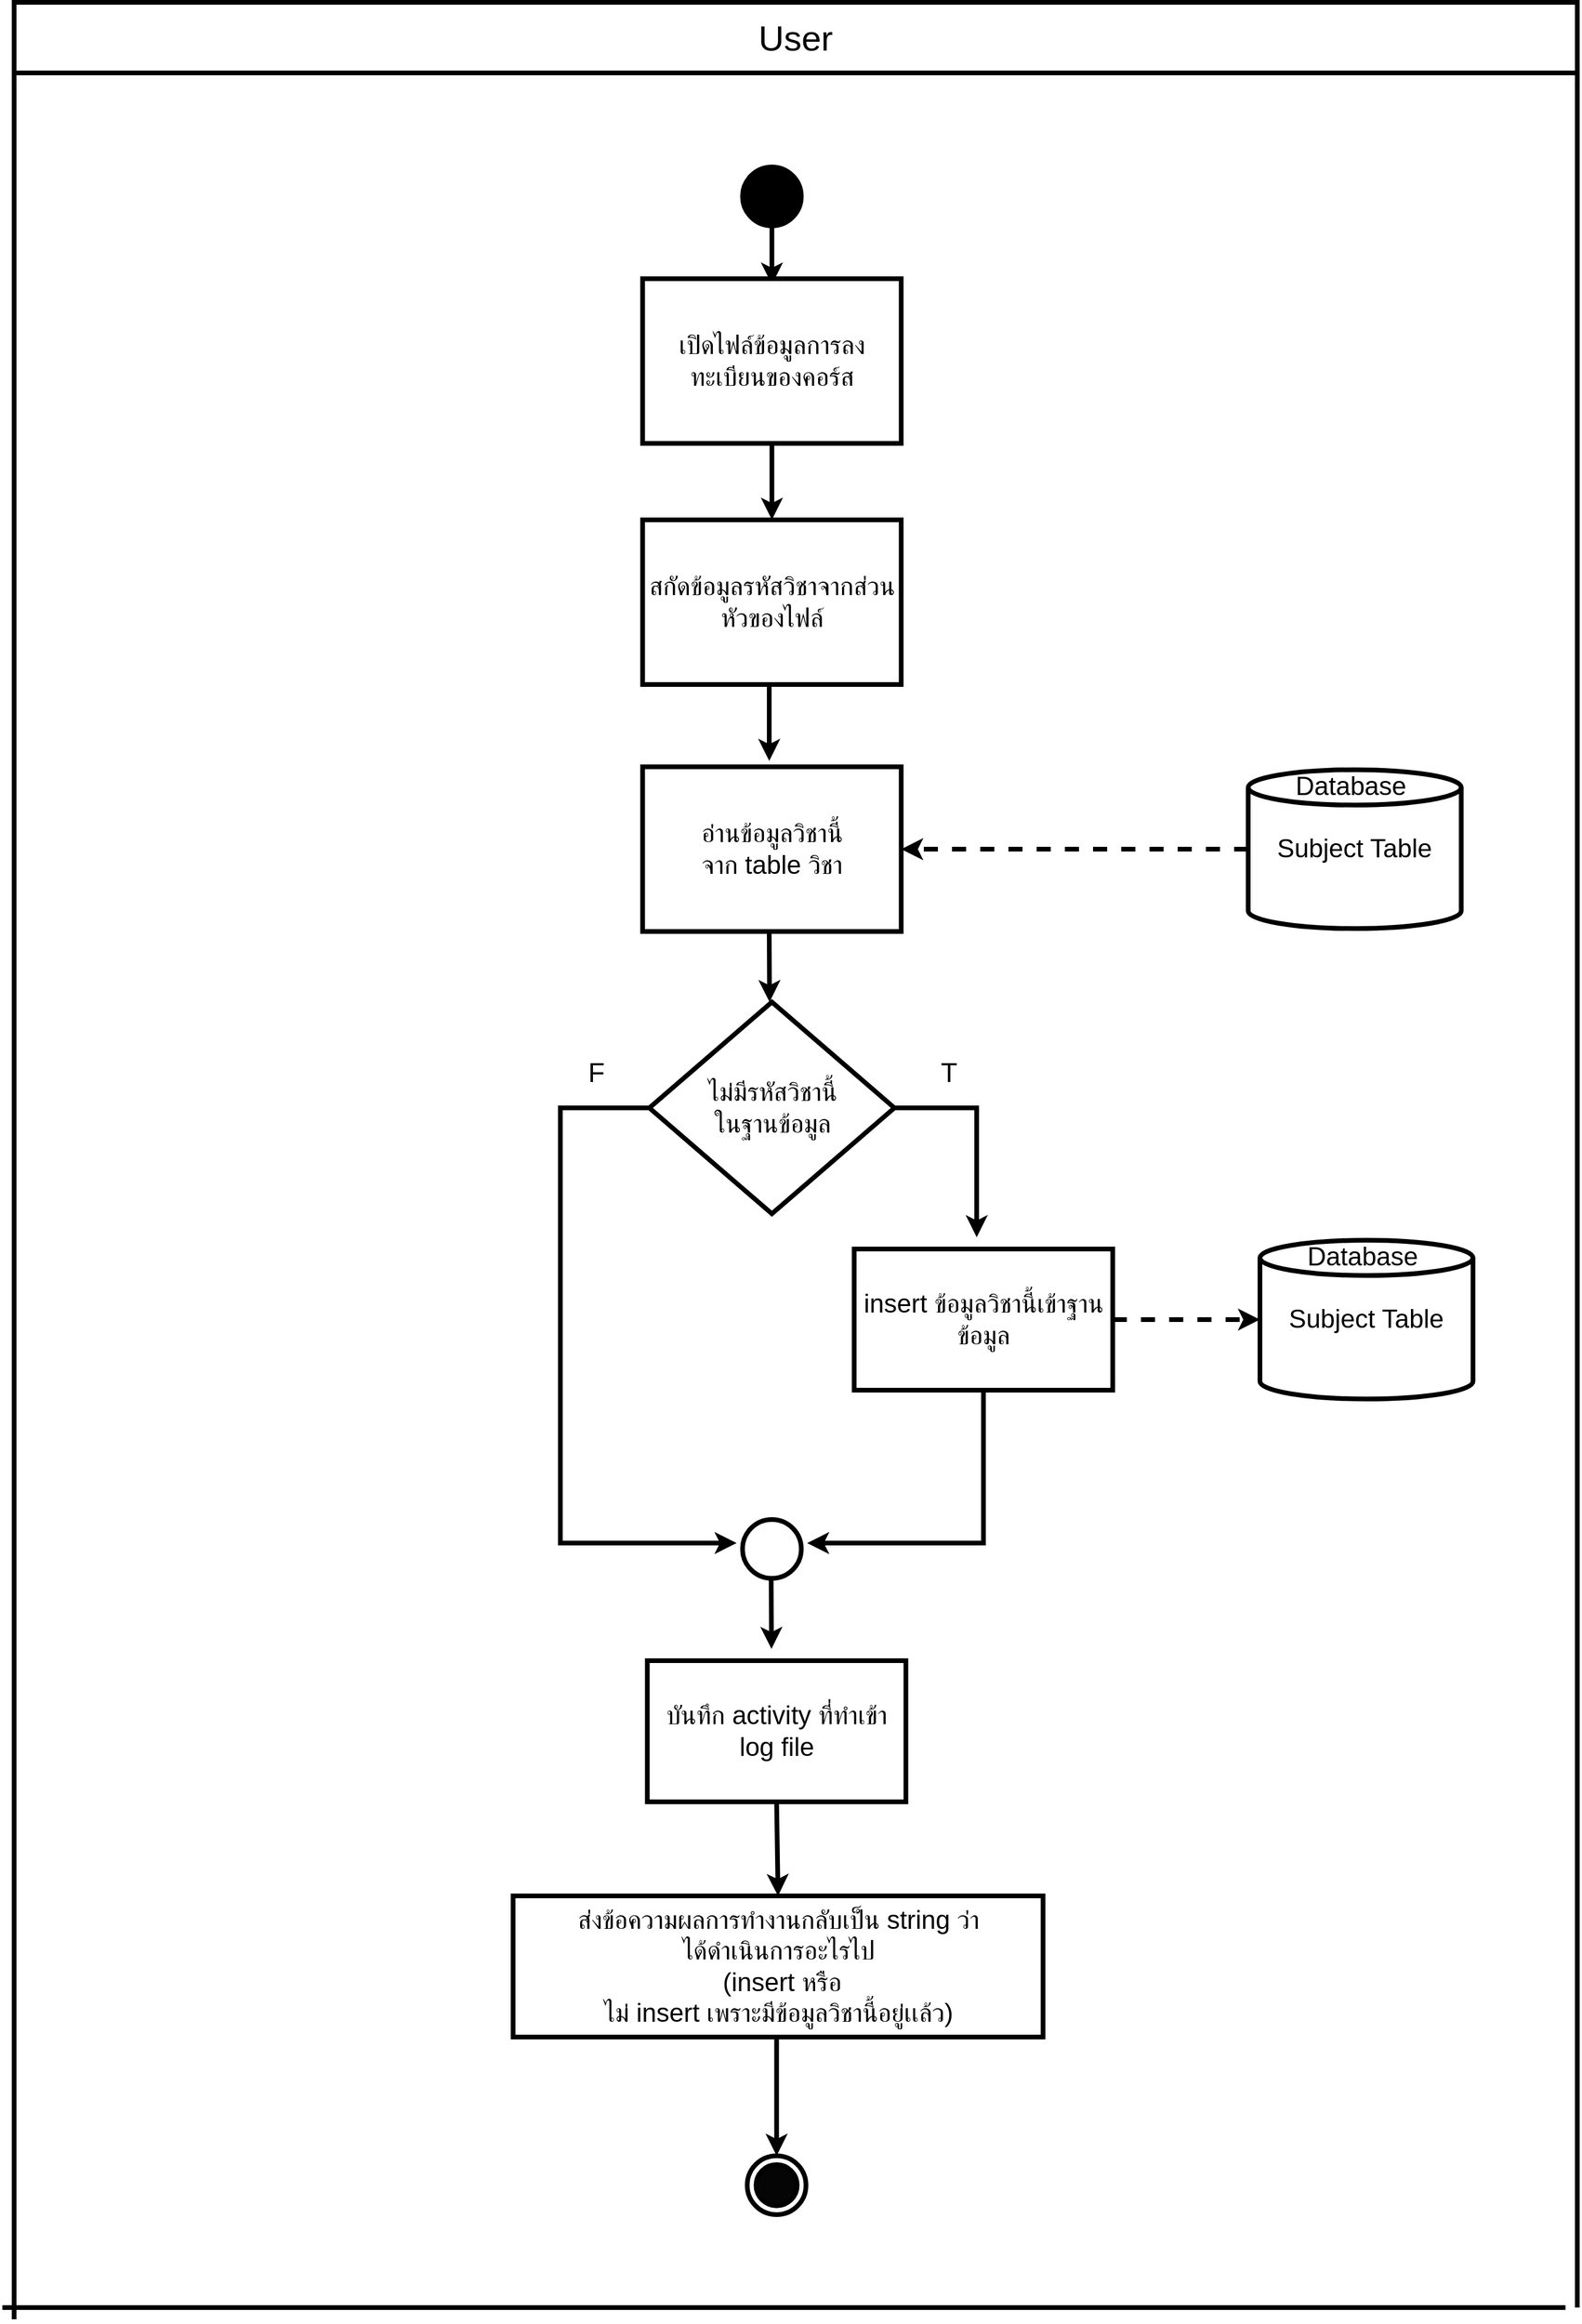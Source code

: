 <mxfile version="21.6.8" type="device">
  <diagram id="C5RBs43oDa-KdzZeNtuy" name="Page-1">
    <mxGraphModel dx="2321" dy="1738" grid="1" gridSize="10" guides="1" tooltips="1" connect="1" arrows="1" fold="1" page="1" pageScale="1" pageWidth="827" pageHeight="1169" math="0" shadow="0">
      <root>
        <mxCell id="WIyWlLk6GJQsqaUBKTNV-0" />
        <mxCell id="WIyWlLk6GJQsqaUBKTNV-1" parent="WIyWlLk6GJQsqaUBKTNV-0" />
        <mxCell id="xALUO3HwdJlkxT8yfgA3-7" value="&lt;font style=&quot;font-size: 30px;&quot;&gt;User&lt;/font&gt;" style="rounded=0;whiteSpace=wrap;html=1;strokeWidth=4;" parent="WIyWlLk6GJQsqaUBKTNV-1" vertex="1">
          <mxGeometry x="990" y="320" width="1330" height="60" as="geometry" />
        </mxCell>
        <mxCell id="xALUO3HwdJlkxT8yfgA3-140" value="" style="endArrow=none;html=1;rounded=0;entryX=0;entryY=1;entryDx=0;entryDy=0;strokeWidth=4;" parent="WIyWlLk6GJQsqaUBKTNV-1" edge="1">
          <mxGeometry width="50" height="50" relative="1" as="geometry">
            <mxPoint x="990" y="2290" as="sourcePoint" />
            <mxPoint x="990" y="380" as="targetPoint" />
          </mxGeometry>
        </mxCell>
        <mxCell id="xALUO3HwdJlkxT8yfgA3-143" value="" style="endArrow=none;html=1;rounded=0;entryX=0;entryY=1;entryDx=0;entryDy=0;strokeWidth=4;" parent="WIyWlLk6GJQsqaUBKTNV-1" edge="1">
          <mxGeometry width="50" height="50" relative="1" as="geometry">
            <mxPoint x="2320" y="2280" as="sourcePoint" />
            <mxPoint x="2320.0" y="380" as="targetPoint" />
          </mxGeometry>
        </mxCell>
        <mxCell id="xALUO3HwdJlkxT8yfgA3-180" value="" style="ellipse;whiteSpace=wrap;html=1;aspect=fixed;fillColor=#000000;strokeWidth=4;" parent="WIyWlLk6GJQsqaUBKTNV-1" vertex="1">
          <mxGeometry x="1609.75" y="460" width="50" height="50" as="geometry" />
        </mxCell>
        <mxCell id="xALUO3HwdJlkxT8yfgA3-182" value="" style="endArrow=classic;html=1;rounded=0;exitX=0.5;exitY=1;exitDx=0;exitDy=0;strokeWidth=4;" parent="WIyWlLk6GJQsqaUBKTNV-1" source="xALUO3HwdJlkxT8yfgA3-180" edge="1">
          <mxGeometry width="50" height="50" relative="1" as="geometry">
            <mxPoint x="1649.75" y="690" as="sourcePoint" />
            <mxPoint x="1634.75" y="560" as="targetPoint" />
          </mxGeometry>
        </mxCell>
        <mxCell id="5QKPf6IvZNxHsTbZiPlM-3" value="" style="endArrow=classic;html=1;rounded=0;exitX=0.5;exitY=1;exitDx=0;exitDy=0;entryX=0.5;entryY=0;entryDx=0;entryDy=0;strokeWidth=4;" parent="WIyWlLk6GJQsqaUBKTNV-1" source="5QKPf6IvZNxHsTbZiPlM-23" target="5QKPf6IvZNxHsTbZiPlM-24" edge="1">
          <mxGeometry width="50" height="50" relative="1" as="geometry">
            <mxPoint x="1714.75" y="730" as="sourcePoint" />
            <mxPoint x="1734.75" y="820" as="targetPoint" />
          </mxGeometry>
        </mxCell>
        <mxCell id="5QKPf6IvZNxHsTbZiPlM-23" value="&lt;span style=&quot;font-size: 22px;&quot;&gt;เปิดไฟล์ข้อมูลการลงทะเบียนของคอร์ส&lt;/span&gt;" style="rounded=0;whiteSpace=wrap;html=1;strokeWidth=4;" parent="WIyWlLk6GJQsqaUBKTNV-1" vertex="1">
          <mxGeometry x="1524.75" y="555" width="220" height="140" as="geometry" />
        </mxCell>
        <mxCell id="5QKPf6IvZNxHsTbZiPlM-24" value="&lt;span style=&quot;font-size: 22px;&quot;&gt;สกัดข้อมูลรหัสวิชาจากส่วนหัวของไฟล์&lt;/span&gt;" style="rounded=0;whiteSpace=wrap;html=1;strokeWidth=4;" parent="WIyWlLk6GJQsqaUBKTNV-1" vertex="1">
          <mxGeometry x="1524.75" y="760" width="220" height="140" as="geometry" />
        </mxCell>
        <mxCell id="TLsUlpolCmr_xRNrr_nB-10" value="&lt;span style=&quot;font-size: 22px;&quot;&gt;ส่งข้อความผลการทำงานกลับเป็น string ว่า&lt;br&gt;ได้ดำเนินการอะไรไป&lt;br&gt;&amp;nbsp;(insert หรือ&lt;br&gt;ไม่ insert เพราะมีข้อมูลวิชานี้อยู่เเล้ว)&lt;br&gt;&lt;/span&gt;" style="rounded=0;whiteSpace=wrap;html=1;strokeWidth=4;" parent="WIyWlLk6GJQsqaUBKTNV-1" vertex="1">
          <mxGeometry x="1414.56" y="1930" width="450.87" height="120" as="geometry" />
        </mxCell>
        <mxCell id="TLsUlpolCmr_xRNrr_nB-68" value="" style="endArrow=classic;html=1;rounded=0;exitX=0;exitY=0.5;exitDx=0;exitDy=0;strokeWidth=4;" parent="WIyWlLk6GJQsqaUBKTNV-1" edge="1">
          <mxGeometry width="50" height="50" relative="1" as="geometry">
            <mxPoint x="1530.5" y="1260" as="sourcePoint" />
            <mxPoint x="1604.75" y="1630" as="targetPoint" />
            <Array as="points">
              <mxPoint x="1454.75" y="1260" />
              <mxPoint x="1454.75" y="1630" />
            </Array>
          </mxGeometry>
        </mxCell>
        <mxCell id="TLsUlpolCmr_xRNrr_nB-69" value="" style="endArrow=classic;html=1;rounded=0;exitX=1;exitY=0.5;exitDx=0;exitDy=0;strokeWidth=4;" parent="WIyWlLk6GJQsqaUBKTNV-1" edge="1">
          <mxGeometry width="50" height="50" relative="1" as="geometry">
            <mxPoint x="1739.0" y="1260" as="sourcePoint" />
            <mxPoint x="1809" y="1370" as="targetPoint" />
            <Array as="points">
              <mxPoint x="1809" y="1260" />
            </Array>
          </mxGeometry>
        </mxCell>
        <mxCell id="TLsUlpolCmr_xRNrr_nB-163" value="" style="endArrow=none;html=1;rounded=0;strokeWidth=4;" parent="WIyWlLk6GJQsqaUBKTNV-1" edge="1">
          <mxGeometry width="50" height="50" relative="1" as="geometry">
            <mxPoint x="980" y="2280" as="sourcePoint" />
            <mxPoint x="2310" y="2280" as="targetPoint" />
          </mxGeometry>
        </mxCell>
        <mxCell id="O-k2_8wxdhF8gv0Fn9Ca-0" value="&lt;span style=&quot;font-size: 22px;&quot;&gt;อ่านข้อมูลวิชานี้&lt;br&gt;จาก table วิชา&lt;br&gt;&lt;/span&gt;" style="rounded=0;whiteSpace=wrap;html=1;strokeWidth=4;" parent="WIyWlLk6GJQsqaUBKTNV-1" vertex="1">
          <mxGeometry x="1524.75" y="970" width="220" height="140" as="geometry" />
        </mxCell>
        <mxCell id="O-k2_8wxdhF8gv0Fn9Ca-4" value="" style="endArrow=classic;html=1;rounded=0;entryX=1;entryY=0.5;entryDx=0;entryDy=0;dashed=1;exitX=0;exitY=0.5;exitDx=0;exitDy=0;exitPerimeter=0;strokeWidth=4;" parent="WIyWlLk6GJQsqaUBKTNV-1" source="_UNcv4QXtM2T2HkTTpZ1-0" target="O-k2_8wxdhF8gv0Fn9Ca-0" edge="1">
          <mxGeometry width="50" height="50" relative="1" as="geometry">
            <mxPoint x="1890" y="1080" as="sourcePoint" />
            <mxPoint x="1916.75" y="1040" as="targetPoint" />
          </mxGeometry>
        </mxCell>
        <mxCell id="O-k2_8wxdhF8gv0Fn9Ca-7" value="&lt;span style=&quot;font-size: 22px;&quot;&gt;insert ข้อมูลวิชานี้เข้าฐานข้อมูล&lt;/span&gt;" style="rounded=0;whiteSpace=wrap;html=1;strokeWidth=4;" parent="WIyWlLk6GJQsqaUBKTNV-1" vertex="1">
          <mxGeometry x="1704.75" y="1380" width="220" height="120" as="geometry" />
        </mxCell>
        <mxCell id="O-k2_8wxdhF8gv0Fn9Ca-8" value="&lt;font style=&quot;font-size: 22px;&quot;&gt;ไม่มีรหัสวิชานี้&lt;br&gt;ในฐานข้อมูล&lt;/font&gt;" style="rhombus;whiteSpace=wrap;html=1;strokeWidth=4;" parent="WIyWlLk6GJQsqaUBKTNV-1" vertex="1">
          <mxGeometry x="1530.5" y="1170" width="208.5" height="180" as="geometry" />
        </mxCell>
        <mxCell id="O-k2_8wxdhF8gv0Fn9Ca-9" value="&lt;font style=&quot;font-size: 23px;&quot;&gt;F&lt;/font&gt;" style="text;html=1;align=center;verticalAlign=middle;resizable=0;points=[];autosize=1;strokeColor=none;fillColor=none;strokeWidth=4;" parent="WIyWlLk6GJQsqaUBKTNV-1" vertex="1">
          <mxGeometry x="1464.75" y="1210" width="40" height="40" as="geometry" />
        </mxCell>
        <mxCell id="O-k2_8wxdhF8gv0Fn9Ca-10" value="&lt;font style=&quot;font-size: 23px;&quot;&gt;T&lt;/font&gt;" style="text;html=1;align=center;verticalAlign=middle;resizable=0;points=[];autosize=1;strokeColor=none;fillColor=none;strokeWidth=4;" parent="WIyWlLk6GJQsqaUBKTNV-1" vertex="1">
          <mxGeometry x="1764.75" y="1210" width="40" height="40" as="geometry" />
        </mxCell>
        <mxCell id="O-k2_8wxdhF8gv0Fn9Ca-11" value="&lt;font style=&quot;font-size: 22px;&quot;&gt;บันทึก activity ที่ทำเข้า&lt;br&gt;log file&lt;br&gt;&lt;/font&gt;" style="rounded=0;whiteSpace=wrap;html=1;strokeWidth=4;" parent="WIyWlLk6GJQsqaUBKTNV-1" vertex="1">
          <mxGeometry x="1528.75" y="1730" width="220" height="120" as="geometry" />
        </mxCell>
        <mxCell id="O-k2_8wxdhF8gv0Fn9Ca-12" value="" style="endArrow=classic;html=1;rounded=0;exitX=0.5;exitY=1;exitDx=0;exitDy=0;entryX=0.5;entryY=0;entryDx=0;entryDy=0;strokeWidth=4;" parent="WIyWlLk6GJQsqaUBKTNV-1" edge="1">
          <mxGeometry width="50" height="50" relative="1" as="geometry">
            <mxPoint x="1632.48" y="900" as="sourcePoint" />
            <mxPoint x="1632.48" y="965" as="targetPoint" />
          </mxGeometry>
        </mxCell>
        <mxCell id="O-k2_8wxdhF8gv0Fn9Ca-13" value="" style="endArrow=classic;html=1;rounded=0;exitX=0.5;exitY=1;exitDx=0;exitDy=0;strokeWidth=4;" parent="WIyWlLk6GJQsqaUBKTNV-1" edge="1">
          <mxGeometry width="50" height="50" relative="1" as="geometry">
            <mxPoint x="1632.48" y="1110" as="sourcePoint" />
            <mxPoint x="1632.75" y="1170" as="targetPoint" />
          </mxGeometry>
        </mxCell>
        <mxCell id="O-k2_8wxdhF8gv0Fn9Ca-14" value="" style="ellipse;whiteSpace=wrap;html=1;aspect=fixed;strokeWidth=4;" parent="WIyWlLk6GJQsqaUBKTNV-1" vertex="1">
          <mxGeometry x="1609.75" y="1610" width="50" height="50" as="geometry" />
        </mxCell>
        <mxCell id="O-k2_8wxdhF8gv0Fn9Ca-15" value="" style="endArrow=classic;html=1;rounded=0;exitX=0.5;exitY=1;exitDx=0;exitDy=0;strokeWidth=4;" parent="WIyWlLk6GJQsqaUBKTNV-1" source="O-k2_8wxdhF8gv0Fn9Ca-7" edge="1">
          <mxGeometry width="50" height="50" relative="1" as="geometry">
            <mxPoint x="1783.61" y="1550" as="sourcePoint" />
            <mxPoint x="1664.75" y="1630" as="targetPoint" />
            <Array as="points">
              <mxPoint x="1814.75" y="1630" />
            </Array>
          </mxGeometry>
        </mxCell>
        <mxCell id="O-k2_8wxdhF8gv0Fn9Ca-16" value="" style="endArrow=classic;html=1;rounded=0;exitX=0.5;exitY=1;exitDx=0;exitDy=0;strokeWidth=4;" parent="WIyWlLk6GJQsqaUBKTNV-1" edge="1">
          <mxGeometry width="50" height="50" relative="1" as="geometry">
            <mxPoint x="1634.13" y="1660" as="sourcePoint" />
            <mxPoint x="1634.4" y="1720" as="targetPoint" />
          </mxGeometry>
        </mxCell>
        <mxCell id="O-k2_8wxdhF8gv0Fn9Ca-17" value="" style="endArrow=classic;html=1;rounded=0;exitX=0.5;exitY=1;exitDx=0;exitDy=0;entryX=0.5;entryY=0;entryDx=0;entryDy=0;strokeWidth=4;" parent="WIyWlLk6GJQsqaUBKTNV-1" source="O-k2_8wxdhF8gv0Fn9Ca-11" target="TLsUlpolCmr_xRNrr_nB-10" edge="1">
          <mxGeometry width="50" height="50" relative="1" as="geometry">
            <mxPoint x="1634.16" y="1860" as="sourcePoint" />
            <mxPoint x="1634.43" y="1920" as="targetPoint" />
          </mxGeometry>
        </mxCell>
        <mxCell id="O-k2_8wxdhF8gv0Fn9Ca-18" value="" style="ellipse;whiteSpace=wrap;html=1;aspect=fixed;strokeWidth=4;" parent="WIyWlLk6GJQsqaUBKTNV-1" vertex="1">
          <mxGeometry x="1613.75" y="2151" width="50" height="50" as="geometry" />
        </mxCell>
        <mxCell id="O-k2_8wxdhF8gv0Fn9Ca-19" value="" style="ellipse;whiteSpace=wrap;html=1;aspect=fixed;fillColor=#050505;strokeWidth=4;" parent="WIyWlLk6GJQsqaUBKTNV-1" vertex="1">
          <mxGeometry x="1621.25" y="2158.5" width="35" height="35" as="geometry" />
        </mxCell>
        <mxCell id="O-k2_8wxdhF8gv0Fn9Ca-20" value="" style="endArrow=classic;html=1;rounded=0;exitX=0.5;exitY=1;exitDx=0;exitDy=0;entryX=0.5;entryY=0;entryDx=0;entryDy=0;strokeWidth=4;" parent="WIyWlLk6GJQsqaUBKTNV-1" edge="1">
          <mxGeometry width="50" height="50" relative="1" as="geometry">
            <mxPoint x="1638.75" y="2050" as="sourcePoint" />
            <mxPoint x="1638.75" y="2151" as="targetPoint" />
          </mxGeometry>
        </mxCell>
        <mxCell id="_UNcv4QXtM2T2HkTTpZ1-0" value="&lt;font style=&quot;font-size: 22px;&quot;&gt;&lt;font style=&quot;font-size: 22px;&quot;&gt;Database&amp;nbsp;&lt;br&gt;&lt;br&gt;Subject Table&lt;br&gt;&lt;br&gt;&lt;br style=&quot;border-color: var(--border-color);&quot;&gt;&lt;br&gt;&lt;/font&gt;&lt;/font&gt;" style="shape=cylinder3;whiteSpace=wrap;html=1;boundedLbl=1;backgroundOutline=1;size=15;strokeWidth=4;" parent="WIyWlLk6GJQsqaUBKTNV-1" vertex="1">
          <mxGeometry x="2040" y="972.5" width="181.25" height="135" as="geometry" />
        </mxCell>
        <mxCell id="t8o_Qd0qGqVSKAl2AMJ2-0" value="&lt;font style=&quot;font-size: 22px;&quot;&gt;&lt;font style=&quot;font-size: 22px;&quot;&gt;Database&amp;nbsp;&lt;br&gt;&lt;br&gt;Subject Table&lt;br&gt;&lt;br&gt;&lt;br style=&quot;border-color: var(--border-color);&quot;&gt;&lt;br&gt;&lt;/font&gt;&lt;/font&gt;" style="shape=cylinder3;whiteSpace=wrap;html=1;boundedLbl=1;backgroundOutline=1;size=15;strokeWidth=4;" parent="WIyWlLk6GJQsqaUBKTNV-1" vertex="1">
          <mxGeometry x="2050" y="1372.5" width="181.25" height="135" as="geometry" />
        </mxCell>
        <mxCell id="t8o_Qd0qGqVSKAl2AMJ2-1" value="" style="endArrow=classic;html=1;rounded=0;entryX=0;entryY=0.5;entryDx=0;entryDy=0;entryPerimeter=0;exitX=1;exitY=0.5;exitDx=0;exitDy=0;dashed=1;strokeWidth=4;" parent="WIyWlLk6GJQsqaUBKTNV-1" source="O-k2_8wxdhF8gv0Fn9Ca-7" target="t8o_Qd0qGqVSKAl2AMJ2-0" edge="1">
          <mxGeometry width="50" height="50" relative="1" as="geometry">
            <mxPoint x="1260" y="1360" as="sourcePoint" />
            <mxPoint x="1310" y="1310" as="targetPoint" />
          </mxGeometry>
        </mxCell>
      </root>
    </mxGraphModel>
  </diagram>
</mxfile>
